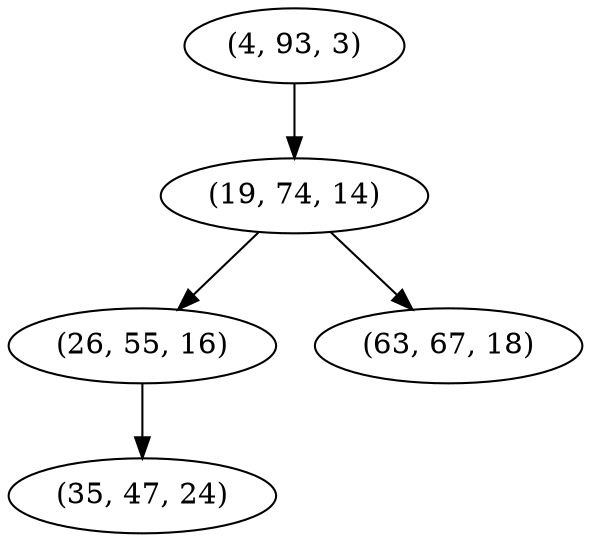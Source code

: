 digraph tree {
    "(4, 93, 3)";
    "(19, 74, 14)";
    "(26, 55, 16)";
    "(35, 47, 24)";
    "(63, 67, 18)";
    "(4, 93, 3)" -> "(19, 74, 14)";
    "(19, 74, 14)" -> "(26, 55, 16)";
    "(19, 74, 14)" -> "(63, 67, 18)";
    "(26, 55, 16)" -> "(35, 47, 24)";
}

